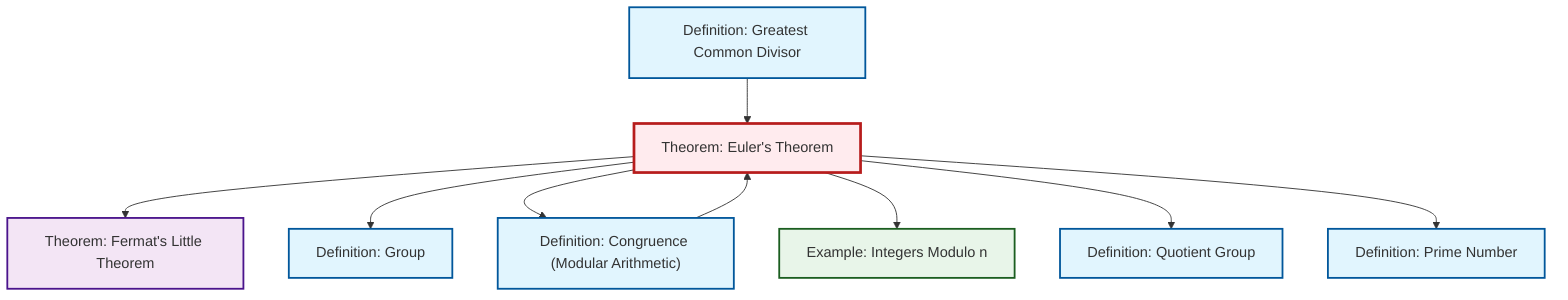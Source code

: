 graph TD
    classDef definition fill:#e1f5fe,stroke:#01579b,stroke-width:2px
    classDef theorem fill:#f3e5f5,stroke:#4a148c,stroke-width:2px
    classDef axiom fill:#fff3e0,stroke:#e65100,stroke-width:2px
    classDef example fill:#e8f5e9,stroke:#1b5e20,stroke-width:2px
    classDef current fill:#ffebee,stroke:#b71c1c,stroke-width:3px
    def-group["Definition: Group"]:::definition
    def-gcd["Definition: Greatest Common Divisor"]:::definition
    thm-euler["Theorem: Euler's Theorem"]:::theorem
    thm-fermat-little["Theorem: Fermat's Little Theorem"]:::theorem
    def-quotient-group["Definition: Quotient Group"]:::definition
    def-congruence["Definition: Congruence (Modular Arithmetic)"]:::definition
    ex-quotient-integers-mod-n["Example: Integers Modulo n"]:::example
    def-prime["Definition: Prime Number"]:::definition
    thm-euler --> thm-fermat-little
    thm-euler --> def-group
    thm-euler --> def-congruence
    thm-euler --> ex-quotient-integers-mod-n
    def-gcd --> thm-euler
    thm-euler --> def-quotient-group
    thm-euler --> def-prime
    def-congruence --> thm-euler
    class thm-euler current
